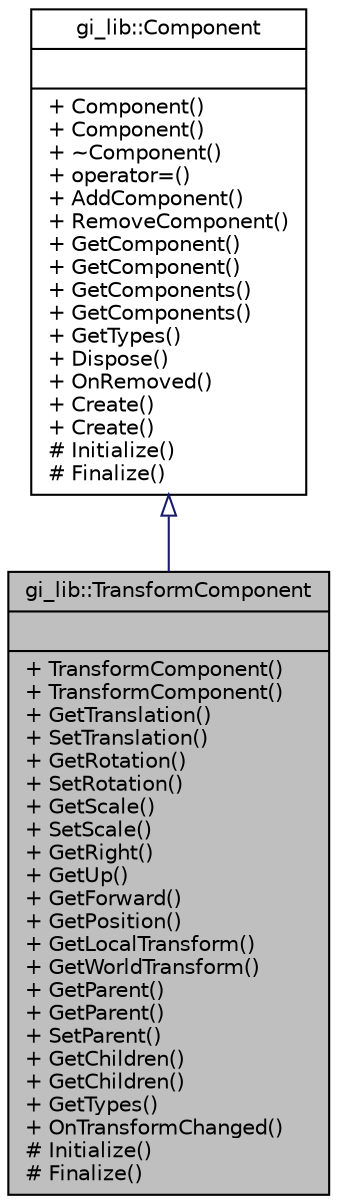 digraph "gi_lib::TransformComponent"
{
  edge [fontname="Helvetica",fontsize="10",labelfontname="Helvetica",labelfontsize="10"];
  node [fontname="Helvetica",fontsize="10",shape=record];
  Node1 [label="{gi_lib::TransformComponent\n||+ TransformComponent()\l+ TransformComponent()\l+ GetTranslation()\l+ SetTranslation()\l+ GetRotation()\l+ SetRotation()\l+ GetScale()\l+ SetScale()\l+ GetRight()\l+ GetUp()\l+ GetForward()\l+ GetPosition()\l+ GetLocalTransform()\l+ GetWorldTransform()\l+ GetParent()\l+ GetParent()\l+ SetParent()\l+ GetChildren()\l+ GetChildren()\l+ GetTypes()\l+ OnTransformChanged()\l# Initialize()\l# Finalize()\l}",height=0.2,width=0.4,color="black", fillcolor="grey75", style="filled", fontcolor="black"];
  Node2 -> Node1 [dir="back",color="midnightblue",fontsize="10",style="solid",arrowtail="onormal",fontname="Helvetica"];
  Node2 [label="{gi_lib::Component\n||+ Component()\l+ Component()\l+ ~Component()\l+ operator=()\l+ AddComponent()\l+ RemoveComponent()\l+ GetComponent()\l+ GetComponent()\l+ GetComponents()\l+ GetComponents()\l+ GetTypes()\l+ Dispose()\l+ OnRemoved()\l+ Create()\l+ Create()\l# Initialize()\l# Finalize()\l}",height=0.2,width=0.4,color="black", fillcolor="white", style="filled",URL="$classgi__lib_1_1_component.html",tooltip="Represents a component of a component-based entity. A component-based entity is an abstract object wh..."];
}
